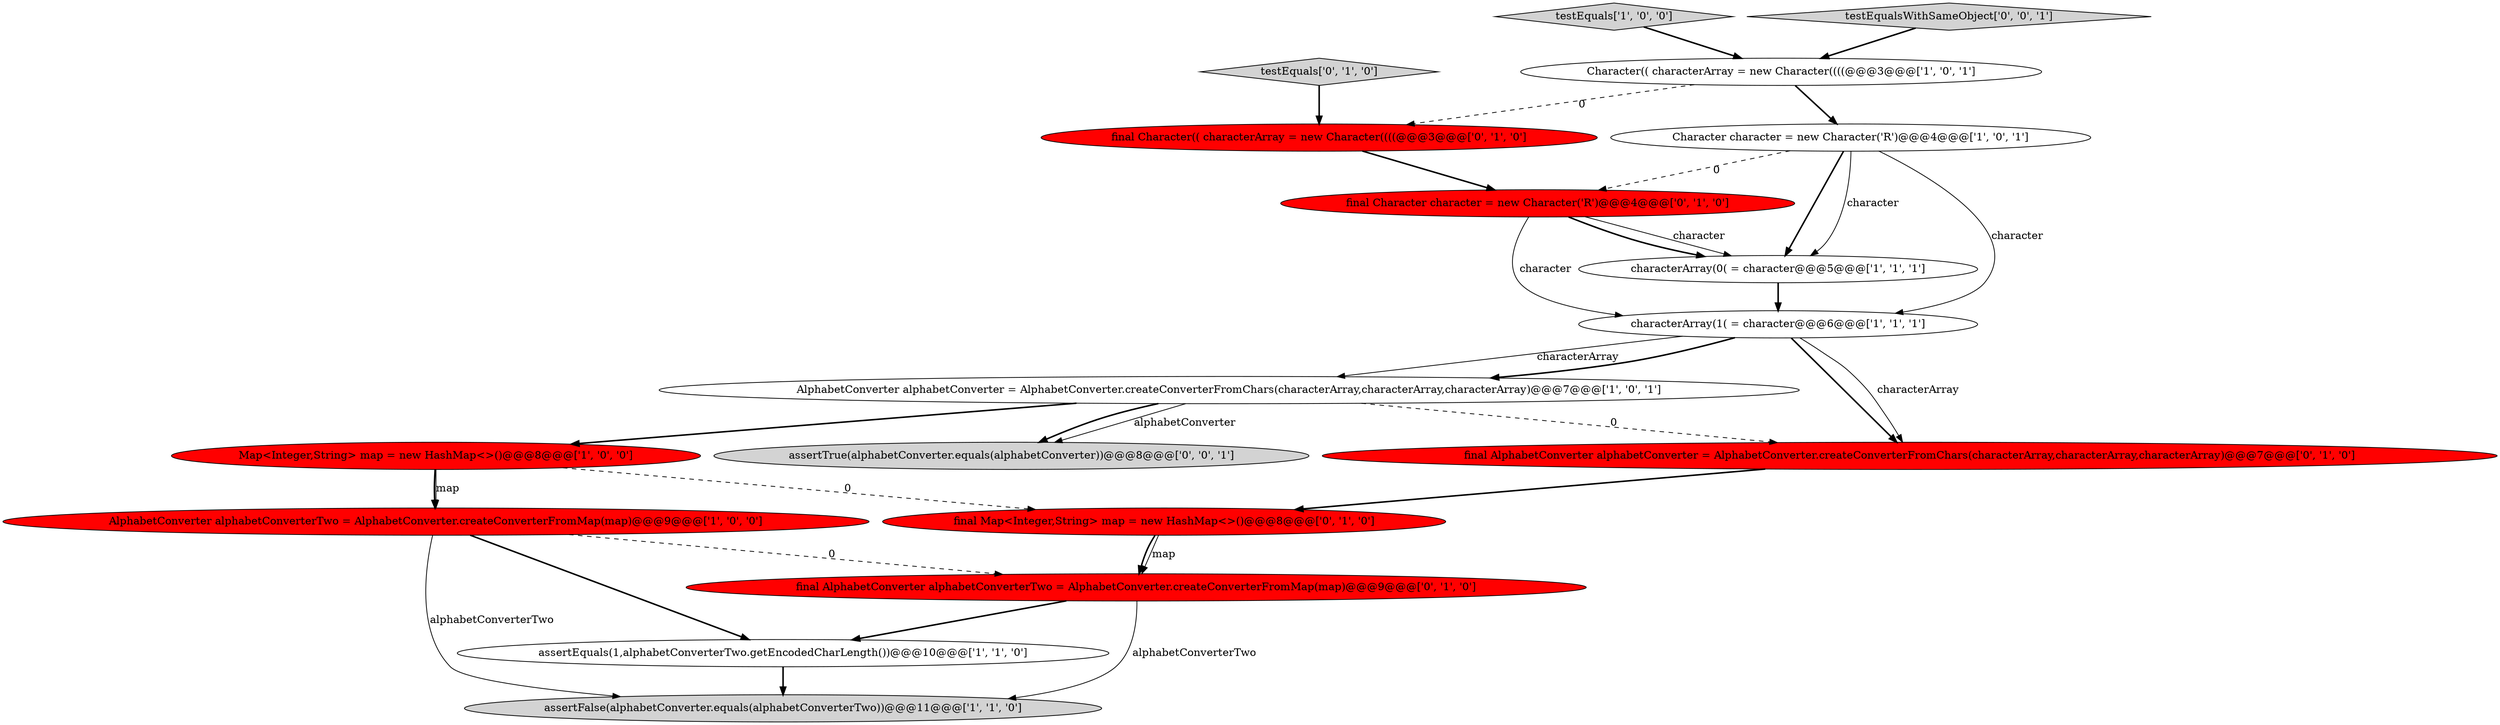 digraph {
7 [style = filled, label = "characterArray(0( = character@@@5@@@['1', '1', '1']", fillcolor = white, shape = ellipse image = "AAA0AAABBB1BBB"];
0 [style = filled, label = "characterArray(1( = character@@@6@@@['1', '1', '1']", fillcolor = white, shape = ellipse image = "AAA0AAABBB1BBB"];
11 [style = filled, label = "final AlphabetConverter alphabetConverter = AlphabetConverter.createConverterFromChars(characterArray,characterArray,characterArray)@@@7@@@['0', '1', '0']", fillcolor = red, shape = ellipse image = "AAA1AAABBB2BBB"];
9 [style = filled, label = "AlphabetConverter alphabetConverterTwo = AlphabetConverter.createConverterFromMap(map)@@@9@@@['1', '0', '0']", fillcolor = red, shape = ellipse image = "AAA1AAABBB1BBB"];
4 [style = filled, label = "AlphabetConverter alphabetConverter = AlphabetConverter.createConverterFromChars(characterArray,characterArray,characterArray)@@@7@@@['1', '0', '1']", fillcolor = white, shape = ellipse image = "AAA0AAABBB1BBB"];
2 [style = filled, label = "testEquals['1', '0', '0']", fillcolor = lightgray, shape = diamond image = "AAA0AAABBB1BBB"];
1 [style = filled, label = "Map<Integer,String> map = new HashMap<>()@@@8@@@['1', '0', '0']", fillcolor = red, shape = ellipse image = "AAA1AAABBB1BBB"];
3 [style = filled, label = "Character character = new Character('R')@@@4@@@['1', '0', '1']", fillcolor = white, shape = ellipse image = "AAA0AAABBB1BBB"];
6 [style = filled, label = "Character(( characterArray = new Character((((@@@3@@@['1', '0', '1']", fillcolor = white, shape = ellipse image = "AAA0AAABBB1BBB"];
12 [style = filled, label = "final Map<Integer,String> map = new HashMap<>()@@@8@@@['0', '1', '0']", fillcolor = red, shape = ellipse image = "AAA1AAABBB2BBB"];
13 [style = filled, label = "final Character(( characterArray = new Character((((@@@3@@@['0', '1', '0']", fillcolor = red, shape = ellipse image = "AAA1AAABBB2BBB"];
15 [style = filled, label = "final AlphabetConverter alphabetConverterTwo = AlphabetConverter.createConverterFromMap(map)@@@9@@@['0', '1', '0']", fillcolor = red, shape = ellipse image = "AAA1AAABBB2BBB"];
16 [style = filled, label = "assertTrue(alphabetConverter.equals(alphabetConverter))@@@8@@@['0', '0', '1']", fillcolor = lightgray, shape = ellipse image = "AAA0AAABBB3BBB"];
17 [style = filled, label = "testEqualsWithSameObject['0', '0', '1']", fillcolor = lightgray, shape = diamond image = "AAA0AAABBB3BBB"];
14 [style = filled, label = "testEquals['0', '1', '0']", fillcolor = lightgray, shape = diamond image = "AAA0AAABBB2BBB"];
10 [style = filled, label = "final Character character = new Character('R')@@@4@@@['0', '1', '0']", fillcolor = red, shape = ellipse image = "AAA1AAABBB2BBB"];
5 [style = filled, label = "assertEquals(1,alphabetConverterTwo.getEncodedCharLength())@@@10@@@['1', '1', '0']", fillcolor = white, shape = ellipse image = "AAA0AAABBB1BBB"];
8 [style = filled, label = "assertFalse(alphabetConverter.equals(alphabetConverterTwo))@@@11@@@['1', '1', '0']", fillcolor = lightgray, shape = ellipse image = "AAA0AAABBB1BBB"];
13->10 [style = bold, label=""];
6->3 [style = bold, label=""];
5->8 [style = bold, label=""];
3->0 [style = solid, label="character"];
4->16 [style = solid, label="alphabetConverter"];
17->6 [style = bold, label=""];
2->6 [style = bold, label=""];
0->4 [style = solid, label="characterArray"];
12->15 [style = bold, label=""];
0->11 [style = bold, label=""];
0->11 [style = solid, label="characterArray"];
9->8 [style = solid, label="alphabetConverterTwo"];
7->0 [style = bold, label=""];
11->12 [style = bold, label=""];
10->7 [style = solid, label="character"];
10->7 [style = bold, label=""];
1->9 [style = solid, label="map"];
15->5 [style = bold, label=""];
1->9 [style = bold, label=""];
1->12 [style = dashed, label="0"];
3->7 [style = solid, label="character"];
6->13 [style = dashed, label="0"];
3->7 [style = bold, label=""];
0->4 [style = bold, label=""];
12->15 [style = solid, label="map"];
10->0 [style = solid, label="character"];
9->5 [style = bold, label=""];
15->8 [style = solid, label="alphabetConverterTwo"];
4->1 [style = bold, label=""];
3->10 [style = dashed, label="0"];
14->13 [style = bold, label=""];
4->11 [style = dashed, label="0"];
4->16 [style = bold, label=""];
9->15 [style = dashed, label="0"];
}

